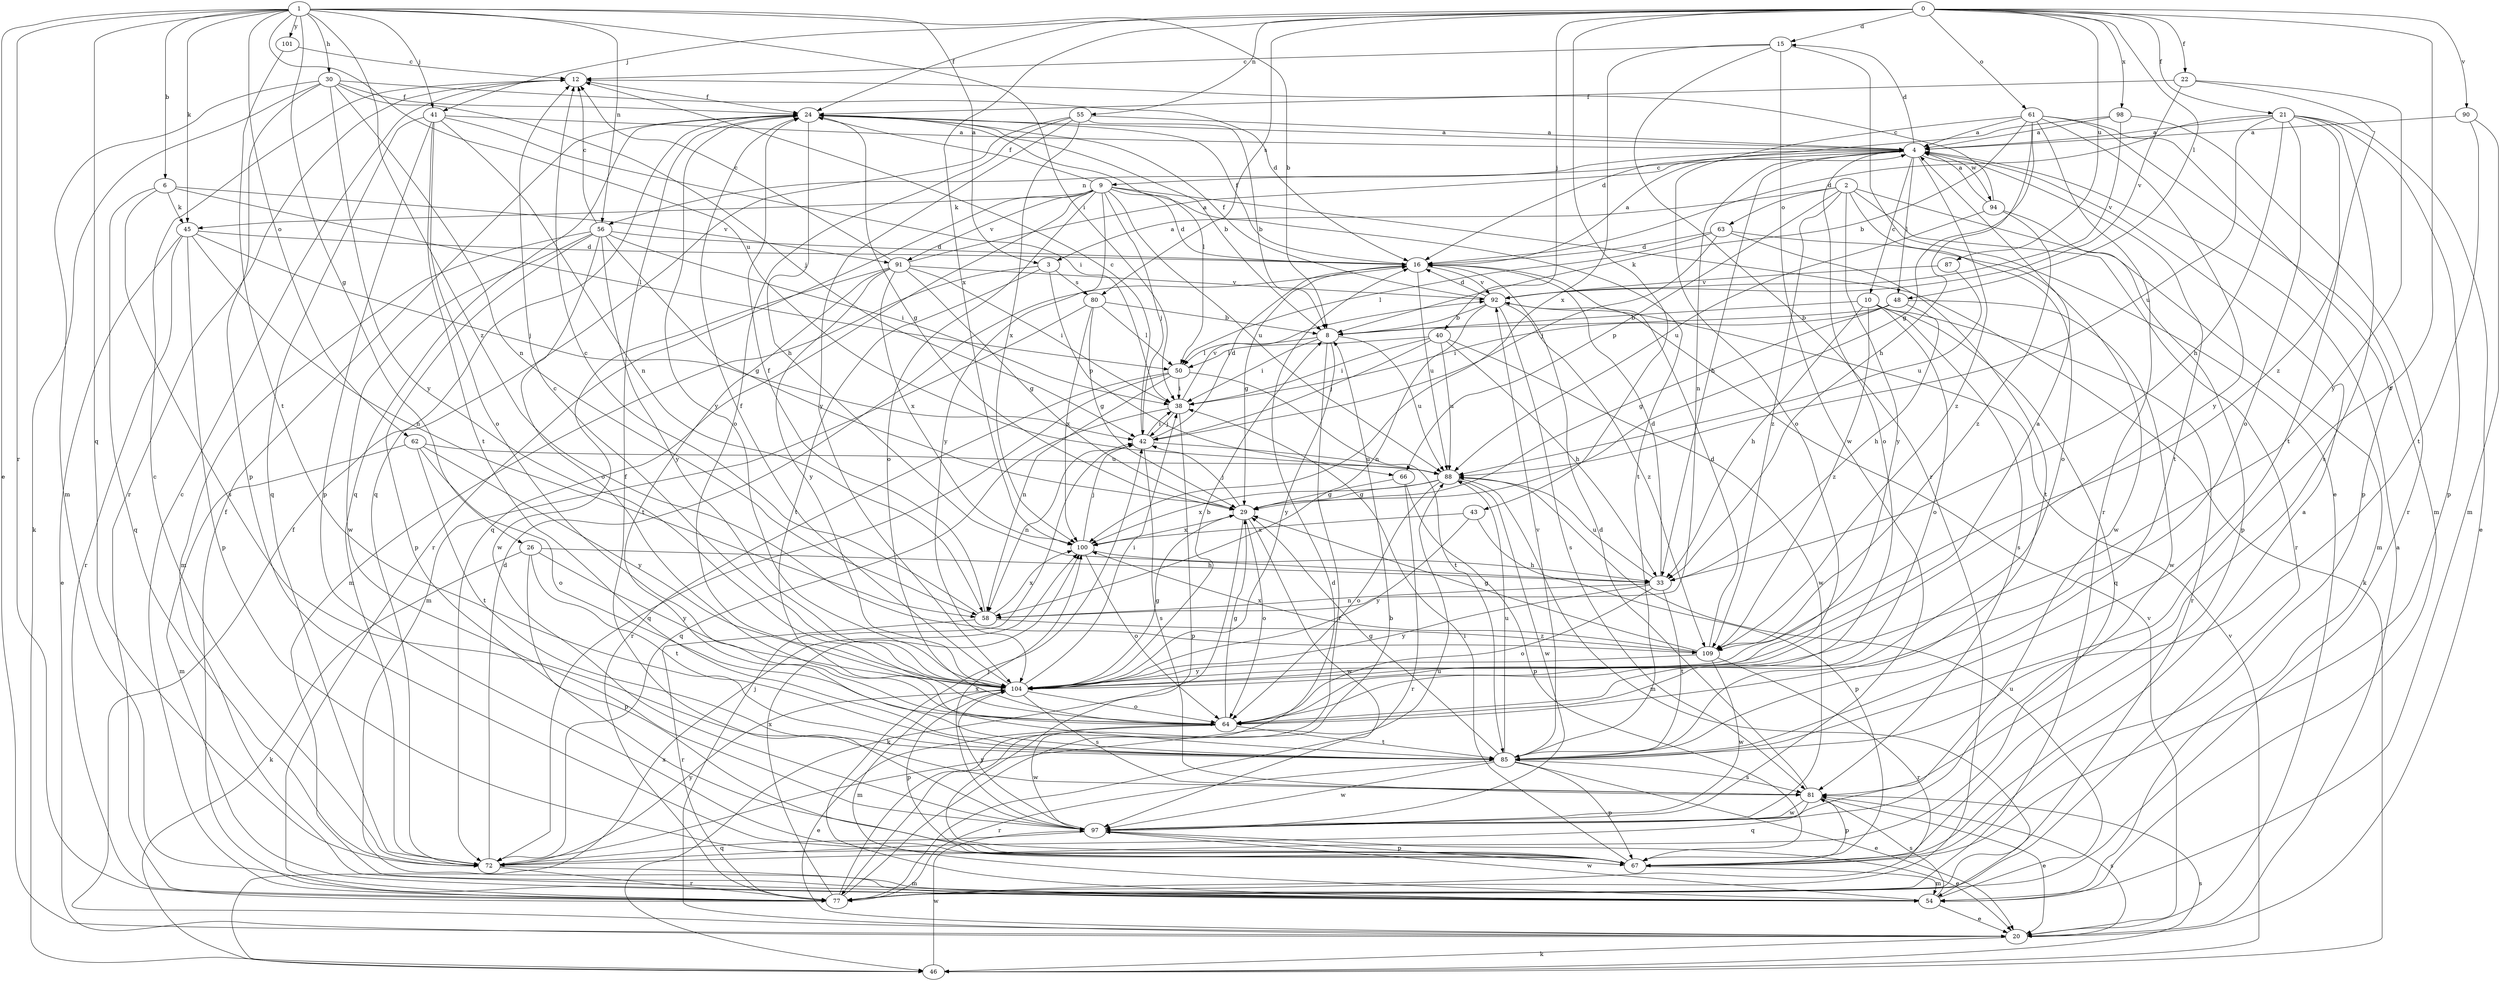 strict digraph  {
0;
1;
2;
3;
4;
6;
8;
9;
10;
12;
15;
16;
20;
21;
22;
24;
26;
29;
30;
33;
38;
40;
41;
42;
43;
45;
46;
48;
50;
54;
55;
56;
58;
61;
62;
63;
64;
66;
67;
72;
77;
80;
81;
85;
87;
88;
90;
91;
92;
94;
97;
98;
100;
101;
104;
109;
0 -> 15  [label=d];
0 -> 21  [label=f];
0 -> 22  [label=f];
0 -> 24  [label=f];
0 -> 40  [label=j];
0 -> 41  [label=j];
0 -> 43  [label=k];
0 -> 48  [label=l];
0 -> 55  [label=n];
0 -> 61  [label=o];
0 -> 80  [label=s];
0 -> 85  [label=t];
0 -> 87  [label=u];
0 -> 90  [label=v];
0 -> 98  [label=x];
0 -> 100  [label=x];
1 -> 3  [label=a];
1 -> 6  [label=b];
1 -> 8  [label=b];
1 -> 20  [label=e];
1 -> 26  [label=g];
1 -> 30  [label=h];
1 -> 38  [label=i];
1 -> 41  [label=j];
1 -> 45  [label=k];
1 -> 56  [label=n];
1 -> 62  [label=o];
1 -> 72  [label=q];
1 -> 77  [label=r];
1 -> 88  [label=u];
1 -> 101  [label=y];
1 -> 109  [label=z];
2 -> 3  [label=a];
2 -> 54  [label=m];
2 -> 63  [label=o];
2 -> 64  [label=o];
2 -> 66  [label=p];
2 -> 77  [label=r];
2 -> 104  [label=y];
2 -> 109  [label=z];
3 -> 54  [label=m];
3 -> 66  [label=p];
3 -> 80  [label=s];
3 -> 85  [label=t];
4 -> 9  [label=c];
4 -> 10  [label=c];
4 -> 15  [label=d];
4 -> 33  [label=h];
4 -> 48  [label=l];
4 -> 56  [label=n];
4 -> 58  [label=n];
4 -> 64  [label=o];
4 -> 85  [label=t];
4 -> 94  [label=w];
4 -> 109  [label=z];
6 -> 45  [label=k];
6 -> 50  [label=l];
6 -> 72  [label=q];
6 -> 81  [label=s];
6 -> 91  [label=v];
8 -> 38  [label=i];
8 -> 50  [label=l];
8 -> 77  [label=r];
8 -> 88  [label=u];
8 -> 104  [label=y];
9 -> 16  [label=d];
9 -> 24  [label=f];
9 -> 42  [label=j];
9 -> 45  [label=k];
9 -> 46  [label=k];
9 -> 64  [label=o];
9 -> 72  [label=q];
9 -> 77  [label=r];
9 -> 85  [label=t];
9 -> 88  [label=u];
9 -> 91  [label=v];
9 -> 104  [label=y];
10 -> 8  [label=b];
10 -> 33  [label=h];
10 -> 64  [label=o];
10 -> 72  [label=q];
10 -> 77  [label=r];
10 -> 81  [label=s];
10 -> 109  [label=z];
12 -> 24  [label=f];
12 -> 77  [label=r];
15 -> 12  [label=c];
15 -> 20  [label=e];
15 -> 77  [label=r];
15 -> 97  [label=w];
15 -> 100  [label=x];
16 -> 4  [label=a];
16 -> 24  [label=f];
16 -> 29  [label=g];
16 -> 88  [label=u];
16 -> 92  [label=v];
20 -> 4  [label=a];
20 -> 24  [label=f];
20 -> 42  [label=j];
20 -> 46  [label=k];
20 -> 81  [label=s];
20 -> 92  [label=v];
21 -> 4  [label=a];
21 -> 16  [label=d];
21 -> 20  [label=e];
21 -> 33  [label=h];
21 -> 64  [label=o];
21 -> 67  [label=p];
21 -> 81  [label=s];
21 -> 85  [label=t];
21 -> 88  [label=u];
22 -> 24  [label=f];
22 -> 92  [label=v];
22 -> 104  [label=y];
22 -> 109  [label=z];
24 -> 4  [label=a];
24 -> 8  [label=b];
24 -> 29  [label=g];
24 -> 33  [label=h];
24 -> 50  [label=l];
24 -> 72  [label=q];
24 -> 104  [label=y];
26 -> 33  [label=h];
26 -> 46  [label=k];
26 -> 67  [label=p];
26 -> 85  [label=t];
26 -> 104  [label=y];
29 -> 42  [label=j];
29 -> 46  [label=k];
29 -> 64  [label=o];
29 -> 97  [label=w];
29 -> 100  [label=x];
30 -> 16  [label=d];
30 -> 24  [label=f];
30 -> 42  [label=j];
30 -> 46  [label=k];
30 -> 54  [label=m];
30 -> 58  [label=n];
30 -> 67  [label=p];
30 -> 104  [label=y];
33 -> 16  [label=d];
33 -> 58  [label=n];
33 -> 64  [label=o];
33 -> 85  [label=t];
33 -> 88  [label=u];
33 -> 104  [label=y];
38 -> 42  [label=j];
38 -> 67  [label=p];
38 -> 72  [label=q];
38 -> 92  [label=v];
40 -> 33  [label=h];
40 -> 38  [label=i];
40 -> 42  [label=j];
40 -> 50  [label=l];
40 -> 88  [label=u];
40 -> 97  [label=w];
41 -> 4  [label=a];
41 -> 38  [label=i];
41 -> 58  [label=n];
41 -> 64  [label=o];
41 -> 67  [label=p];
41 -> 72  [label=q];
41 -> 85  [label=t];
42 -> 12  [label=c];
42 -> 16  [label=d];
42 -> 38  [label=i];
42 -> 58  [label=n];
42 -> 81  [label=s];
42 -> 88  [label=u];
43 -> 67  [label=p];
43 -> 100  [label=x];
43 -> 104  [label=y];
45 -> 16  [label=d];
45 -> 20  [label=e];
45 -> 42  [label=j];
45 -> 58  [label=n];
45 -> 67  [label=p];
45 -> 77  [label=r];
46 -> 81  [label=s];
46 -> 92  [label=v];
46 -> 97  [label=w];
46 -> 100  [label=x];
48 -> 8  [label=b];
48 -> 29  [label=g];
48 -> 33  [label=h];
48 -> 38  [label=i];
48 -> 97  [label=w];
50 -> 38  [label=i];
50 -> 58  [label=n];
50 -> 72  [label=q];
50 -> 77  [label=r];
50 -> 85  [label=t];
54 -> 20  [label=e];
54 -> 42  [label=j];
54 -> 81  [label=s];
54 -> 88  [label=u];
54 -> 97  [label=w];
55 -> 4  [label=a];
55 -> 8  [label=b];
55 -> 64  [label=o];
55 -> 72  [label=q];
55 -> 100  [label=x];
55 -> 104  [label=y];
56 -> 12  [label=c];
56 -> 16  [label=d];
56 -> 29  [label=g];
56 -> 38  [label=i];
56 -> 54  [label=m];
56 -> 64  [label=o];
56 -> 67  [label=p];
56 -> 97  [label=w];
56 -> 104  [label=y];
58 -> 12  [label=c];
58 -> 24  [label=f];
58 -> 77  [label=r];
58 -> 100  [label=x];
58 -> 109  [label=z];
61 -> 4  [label=a];
61 -> 8  [label=b];
61 -> 29  [label=g];
61 -> 33  [label=h];
61 -> 54  [label=m];
61 -> 64  [label=o];
61 -> 67  [label=p];
61 -> 77  [label=r];
61 -> 104  [label=y];
62 -> 54  [label=m];
62 -> 64  [label=o];
62 -> 85  [label=t];
62 -> 88  [label=u];
62 -> 104  [label=y];
63 -> 16  [label=d];
63 -> 42  [label=j];
63 -> 50  [label=l];
63 -> 85  [label=t];
63 -> 97  [label=w];
64 -> 20  [label=e];
64 -> 29  [label=g];
64 -> 85  [label=t];
64 -> 97  [label=w];
66 -> 29  [label=g];
66 -> 67  [label=p];
66 -> 77  [label=r];
67 -> 4  [label=a];
67 -> 38  [label=i];
67 -> 54  [label=m];
72 -> 12  [label=c];
72 -> 16  [label=d];
72 -> 54  [label=m];
72 -> 77  [label=r];
72 -> 88  [label=u];
72 -> 104  [label=y];
77 -> 8  [label=b];
77 -> 12  [label=c];
77 -> 16  [label=d];
77 -> 24  [label=f];
77 -> 100  [label=x];
80 -> 8  [label=b];
80 -> 29  [label=g];
80 -> 50  [label=l];
80 -> 54  [label=m];
80 -> 100  [label=x];
81 -> 16  [label=d];
81 -> 20  [label=e];
81 -> 67  [label=p];
81 -> 72  [label=q];
81 -> 97  [label=w];
85 -> 20  [label=e];
85 -> 29  [label=g];
85 -> 67  [label=p];
85 -> 77  [label=r];
85 -> 81  [label=s];
85 -> 88  [label=u];
85 -> 92  [label=v];
85 -> 97  [label=w];
87 -> 88  [label=u];
87 -> 92  [label=v];
88 -> 29  [label=g];
88 -> 54  [label=m];
88 -> 64  [label=o];
88 -> 97  [label=w];
88 -> 100  [label=x];
90 -> 4  [label=a];
90 -> 54  [label=m];
90 -> 85  [label=t];
91 -> 4  [label=a];
91 -> 12  [label=c];
91 -> 29  [label=g];
91 -> 38  [label=i];
91 -> 85  [label=t];
91 -> 92  [label=v];
91 -> 97  [label=w];
91 -> 100  [label=x];
91 -> 104  [label=y];
92 -> 8  [label=b];
92 -> 16  [label=d];
92 -> 24  [label=f];
92 -> 58  [label=n];
92 -> 81  [label=s];
92 -> 109  [label=z];
94 -> 4  [label=a];
94 -> 12  [label=c];
94 -> 67  [label=p];
94 -> 88  [label=u];
94 -> 109  [label=z];
97 -> 20  [label=e];
97 -> 24  [label=f];
97 -> 67  [label=p];
97 -> 72  [label=q];
97 -> 100  [label=x];
97 -> 104  [label=y];
98 -> 4  [label=a];
98 -> 16  [label=d];
98 -> 77  [label=r];
98 -> 92  [label=v];
100 -> 33  [label=h];
100 -> 42  [label=j];
100 -> 64  [label=o];
101 -> 12  [label=c];
101 -> 85  [label=t];
104 -> 4  [label=a];
104 -> 8  [label=b];
104 -> 12  [label=c];
104 -> 24  [label=f];
104 -> 29  [label=g];
104 -> 38  [label=i];
104 -> 54  [label=m];
104 -> 64  [label=o];
104 -> 67  [label=p];
104 -> 81  [label=s];
109 -> 16  [label=d];
109 -> 29  [label=g];
109 -> 77  [label=r];
109 -> 97  [label=w];
109 -> 100  [label=x];
109 -> 104  [label=y];
}
